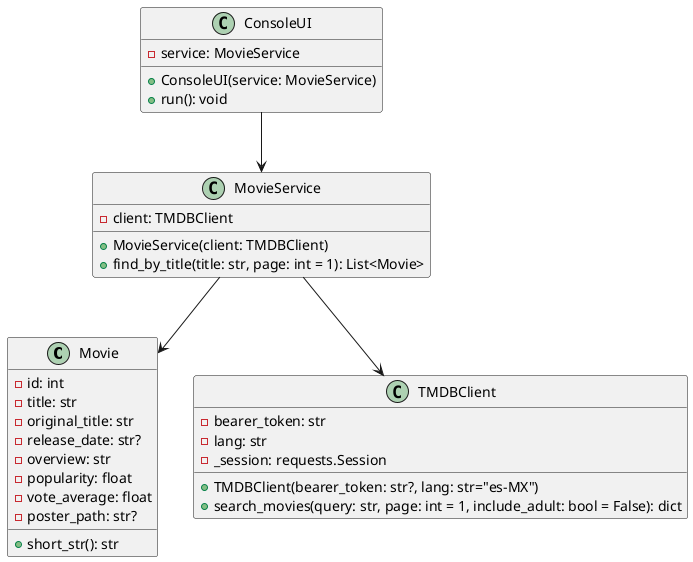 @startuml

class Movie {
    - id: int
    - title: str
    - original_title: str
    - release_date: str?
    - overview: str
    - popularity: float
    - vote_average: float
    - poster_path: str?
    + short_str(): str
}

class TMDBClient {
    - bearer_token: str
    - lang: str
    - _session: requests.Session
    + TMDBClient(bearer_token: str?, lang: str="es-MX")
    + search_movies(query: str, page: int = 1, include_adult: bool = False): dict
}

class MovieService {
    - client: TMDBClient
    + MovieService(client: TMDBClient)
    + find_by_title(title: str, page: int = 1): List<Movie>
}

class ConsoleUI {
    - service: MovieService
    + ConsoleUI(service: MovieService)
    + run(): void
}

ConsoleUI --> MovieService
MovieService --> TMDBClient
MovieService --> Movie

@enduml
